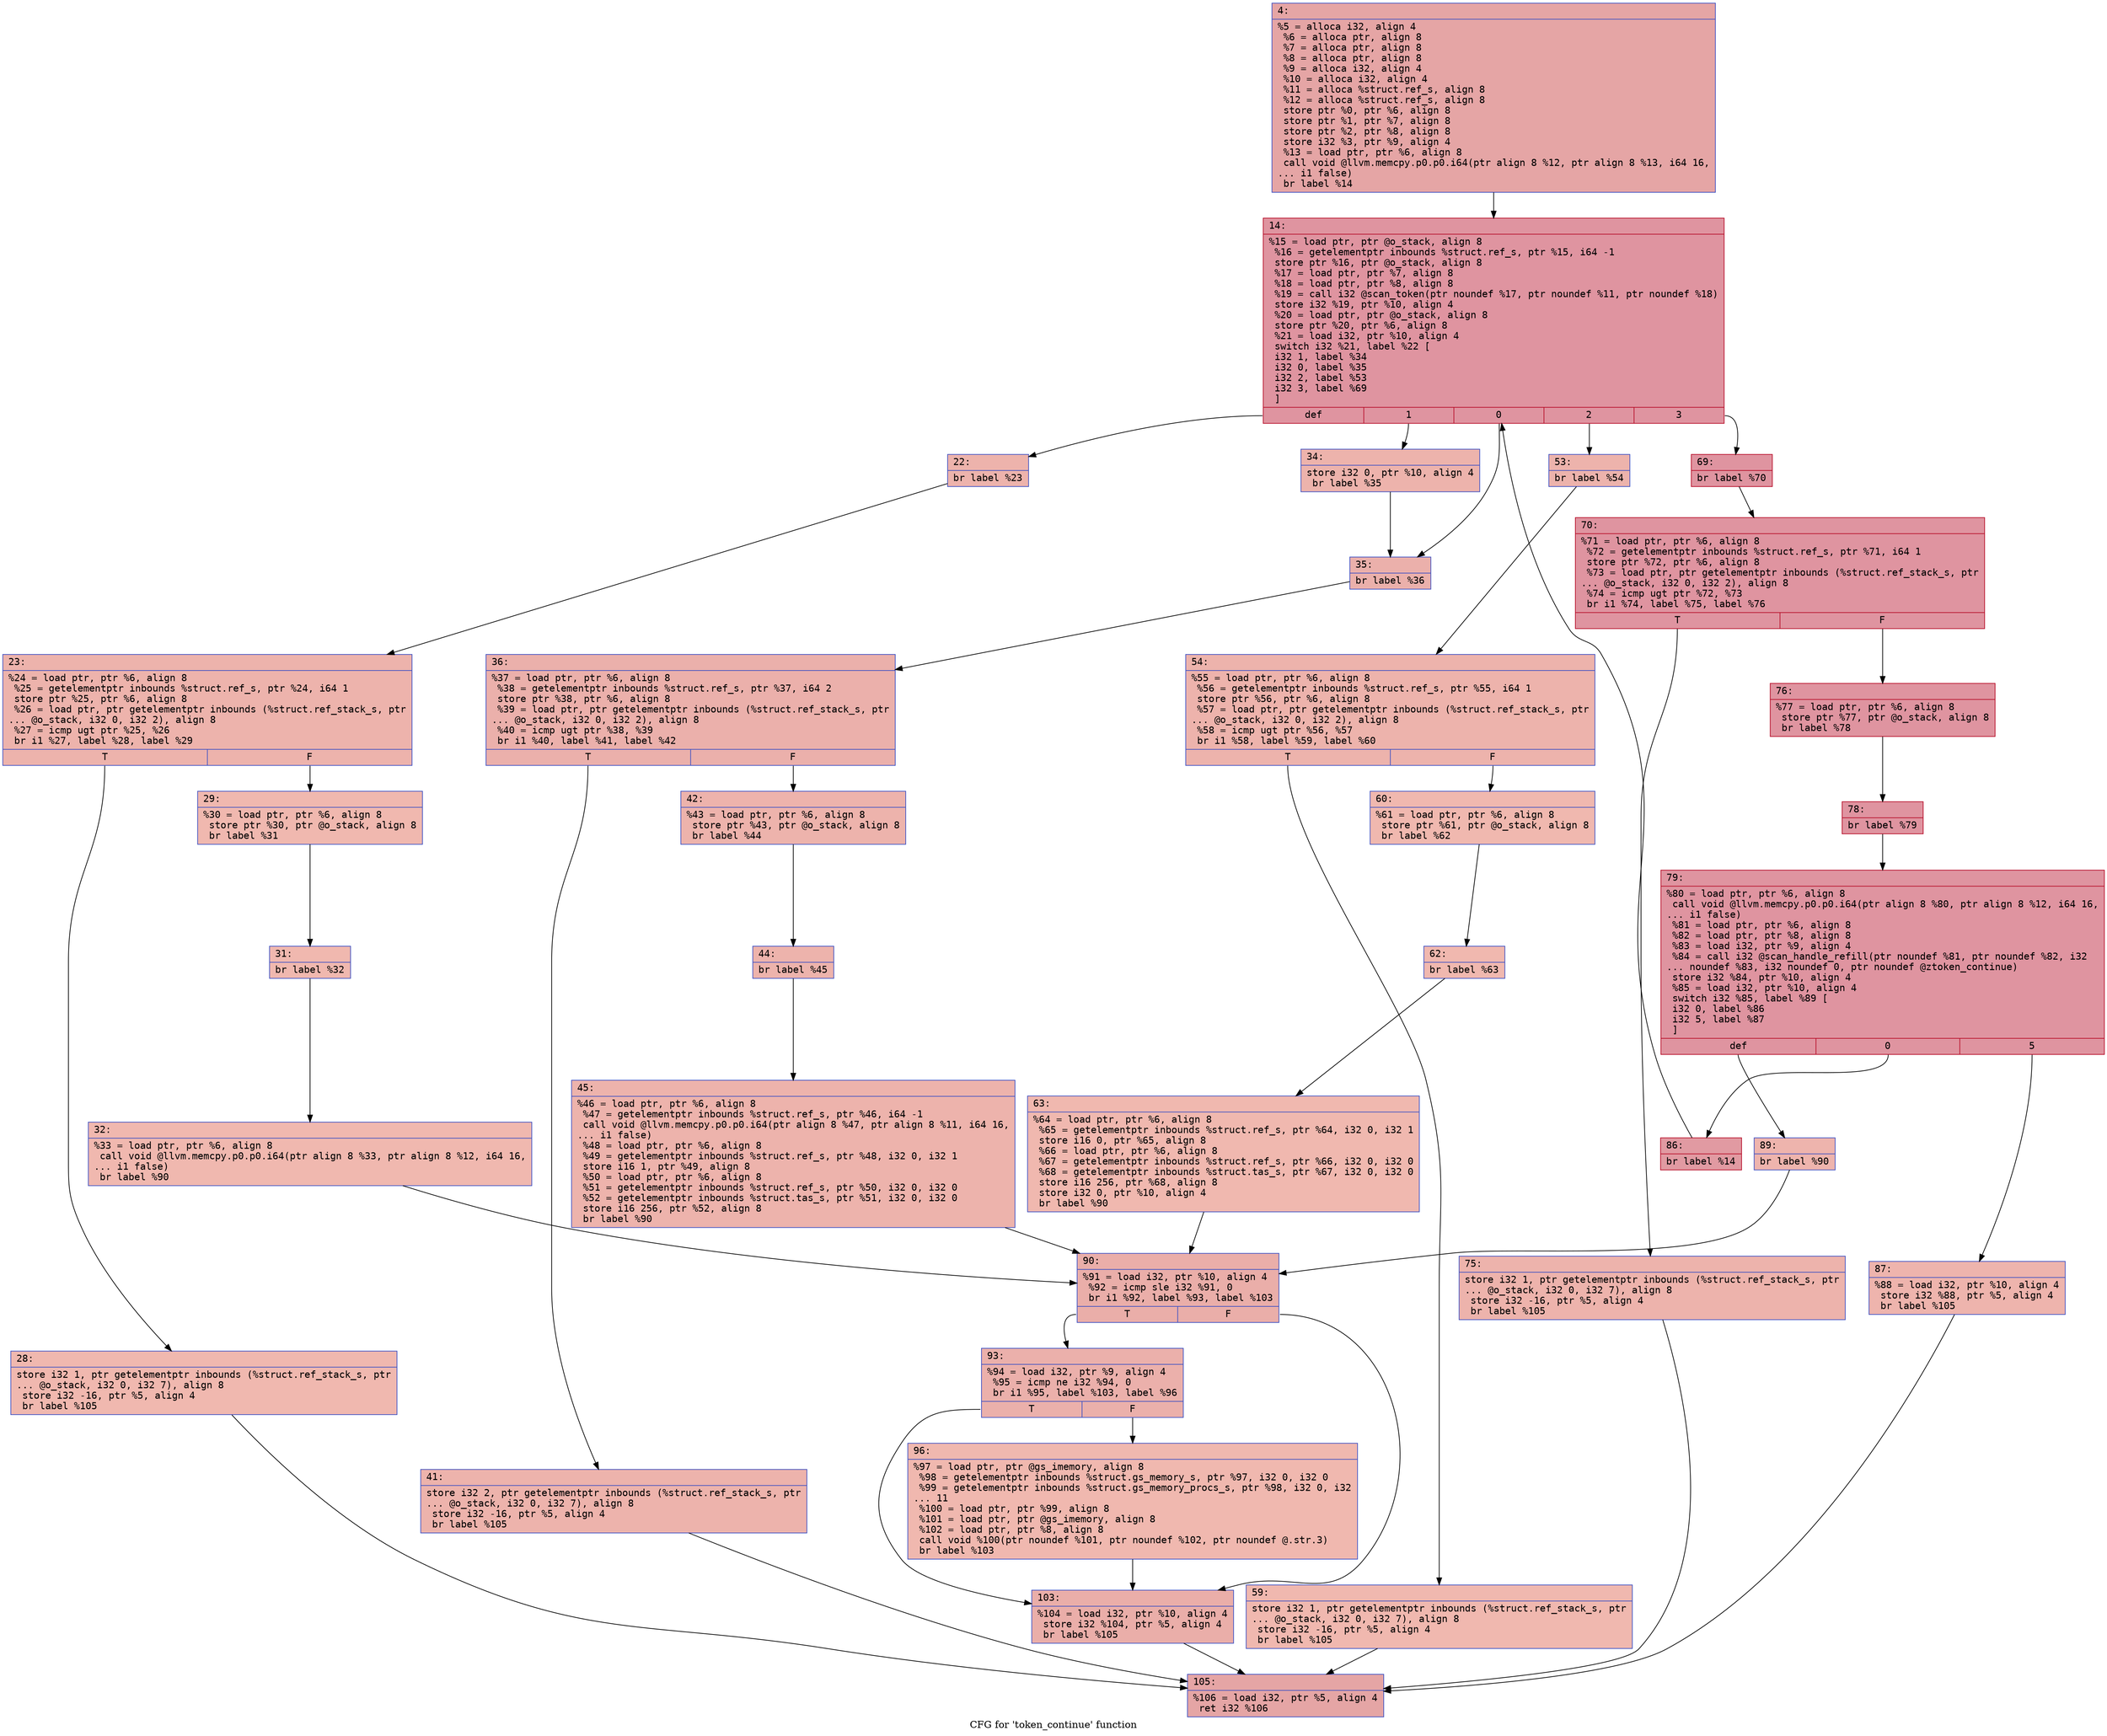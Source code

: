 digraph "CFG for 'token_continue' function" {
	label="CFG for 'token_continue' function";

	Node0x600001b25a90 [shape=record,color="#3d50c3ff", style=filled, fillcolor="#c5333470" fontname="Courier",label="{4:\l|  %5 = alloca i32, align 4\l  %6 = alloca ptr, align 8\l  %7 = alloca ptr, align 8\l  %8 = alloca ptr, align 8\l  %9 = alloca i32, align 4\l  %10 = alloca i32, align 4\l  %11 = alloca %struct.ref_s, align 8\l  %12 = alloca %struct.ref_s, align 8\l  store ptr %0, ptr %6, align 8\l  store ptr %1, ptr %7, align 8\l  store ptr %2, ptr %8, align 8\l  store i32 %3, ptr %9, align 4\l  %13 = load ptr, ptr %6, align 8\l  call void @llvm.memcpy.p0.p0.i64(ptr align 8 %12, ptr align 8 %13, i64 16,\l... i1 false)\l  br label %14\l}"];
	Node0x600001b25a90 -> Node0x600001b25ae0[tooltip="4 -> 14\nProbability 100.00%" ];
	Node0x600001b25ae0 [shape=record,color="#b70d28ff", style=filled, fillcolor="#b70d2870" fontname="Courier",label="{14:\l|  %15 = load ptr, ptr @o_stack, align 8\l  %16 = getelementptr inbounds %struct.ref_s, ptr %15, i64 -1\l  store ptr %16, ptr @o_stack, align 8\l  %17 = load ptr, ptr %7, align 8\l  %18 = load ptr, ptr %8, align 8\l  %19 = call i32 @scan_token(ptr noundef %17, ptr noundef %11, ptr noundef %18)\l  store i32 %19, ptr %10, align 4\l  %20 = load ptr, ptr @o_stack, align 8\l  store ptr %20, ptr %6, align 8\l  %21 = load i32, ptr %10, align 4\l  switch i32 %21, label %22 [\l    i32 1, label %34\l    i32 0, label %35\l    i32 2, label %53\l    i32 3, label %69\l  ]\l|{<s0>def|<s1>1|<s2>0|<s3>2|<s4>3}}"];
	Node0x600001b25ae0:s0 -> Node0x600001b25b30[tooltip="14 -> 22\nProbability 2.86%" ];
	Node0x600001b25ae0:s1 -> Node0x600001b25d10[tooltip="14 -> 34\nProbability 2.86%" ];
	Node0x600001b25ae0:s2 -> Node0x600001b25d60[tooltip="14 -> 35\nProbability 2.86%" ];
	Node0x600001b25ae0:s3 -> Node0x600001b25f40[tooltip="14 -> 53\nProbability 2.86%" ];
	Node0x600001b25ae0:s4 -> Node0x600001b26120[tooltip="14 -> 69\nProbability 88.57%" ];
	Node0x600001b25b30 [shape=record,color="#3d50c3ff", style=filled, fillcolor="#d6524470" fontname="Courier",label="{22:\l|  br label %23\l}"];
	Node0x600001b25b30 -> Node0x600001b25b80[tooltip="22 -> 23\nProbability 100.00%" ];
	Node0x600001b25b80 [shape=record,color="#3d50c3ff", style=filled, fillcolor="#d6524470" fontname="Courier",label="{23:\l|  %24 = load ptr, ptr %6, align 8\l  %25 = getelementptr inbounds %struct.ref_s, ptr %24, i64 1\l  store ptr %25, ptr %6, align 8\l  %26 = load ptr, ptr getelementptr inbounds (%struct.ref_stack_s, ptr\l... @o_stack, i32 0, i32 2), align 8\l  %27 = icmp ugt ptr %25, %26\l  br i1 %27, label %28, label %29\l|{<s0>T|<s1>F}}"];
	Node0x600001b25b80:s0 -> Node0x600001b25bd0[tooltip="23 -> 28\nProbability 50.00%" ];
	Node0x600001b25b80:s1 -> Node0x600001b25c20[tooltip="23 -> 29\nProbability 50.00%" ];
	Node0x600001b25bd0 [shape=record,color="#3d50c3ff", style=filled, fillcolor="#dc5d4a70" fontname="Courier",label="{28:\l|  store i32 1, ptr getelementptr inbounds (%struct.ref_stack_s, ptr\l... @o_stack, i32 0, i32 7), align 8\l  store i32 -16, ptr %5, align 4\l  br label %105\l}"];
	Node0x600001b25bd0 -> Node0x600001b26530[tooltip="28 -> 105\nProbability 100.00%" ];
	Node0x600001b25c20 [shape=record,color="#3d50c3ff", style=filled, fillcolor="#dc5d4a70" fontname="Courier",label="{29:\l|  %30 = load ptr, ptr %6, align 8\l  store ptr %30, ptr @o_stack, align 8\l  br label %31\l}"];
	Node0x600001b25c20 -> Node0x600001b25c70[tooltip="29 -> 31\nProbability 100.00%" ];
	Node0x600001b25c70 [shape=record,color="#3d50c3ff", style=filled, fillcolor="#dc5d4a70" fontname="Courier",label="{31:\l|  br label %32\l}"];
	Node0x600001b25c70 -> Node0x600001b25cc0[tooltip="31 -> 32\nProbability 100.00%" ];
	Node0x600001b25cc0 [shape=record,color="#3d50c3ff", style=filled, fillcolor="#dc5d4a70" fontname="Courier",label="{32:\l|  %33 = load ptr, ptr %6, align 8\l  call void @llvm.memcpy.p0.p0.i64(ptr align 8 %33, ptr align 8 %12, i64 16,\l... i1 false)\l  br label %90\l}"];
	Node0x600001b25cc0 -> Node0x600001b263f0[tooltip="32 -> 90\nProbability 100.00%" ];
	Node0x600001b25d10 [shape=record,color="#3d50c3ff", style=filled, fillcolor="#d6524470" fontname="Courier",label="{34:\l|  store i32 0, ptr %10, align 4\l  br label %35\l}"];
	Node0x600001b25d10 -> Node0x600001b25d60[tooltip="34 -> 35\nProbability 100.00%" ];
	Node0x600001b25d60 [shape=record,color="#3d50c3ff", style=filled, fillcolor="#d24b4070" fontname="Courier",label="{35:\l|  br label %36\l}"];
	Node0x600001b25d60 -> Node0x600001b25db0[tooltip="35 -> 36\nProbability 100.00%" ];
	Node0x600001b25db0 [shape=record,color="#3d50c3ff", style=filled, fillcolor="#d24b4070" fontname="Courier",label="{36:\l|  %37 = load ptr, ptr %6, align 8\l  %38 = getelementptr inbounds %struct.ref_s, ptr %37, i64 2\l  store ptr %38, ptr %6, align 8\l  %39 = load ptr, ptr getelementptr inbounds (%struct.ref_stack_s, ptr\l... @o_stack, i32 0, i32 2), align 8\l  %40 = icmp ugt ptr %38, %39\l  br i1 %40, label %41, label %42\l|{<s0>T|<s1>F}}"];
	Node0x600001b25db0:s0 -> Node0x600001b25e00[tooltip="36 -> 41\nProbability 50.00%" ];
	Node0x600001b25db0:s1 -> Node0x600001b25e50[tooltip="36 -> 42\nProbability 50.00%" ];
	Node0x600001b25e00 [shape=record,color="#3d50c3ff", style=filled, fillcolor="#d6524470" fontname="Courier",label="{41:\l|  store i32 2, ptr getelementptr inbounds (%struct.ref_stack_s, ptr\l... @o_stack, i32 0, i32 7), align 8\l  store i32 -16, ptr %5, align 4\l  br label %105\l}"];
	Node0x600001b25e00 -> Node0x600001b26530[tooltip="41 -> 105\nProbability 100.00%" ];
	Node0x600001b25e50 [shape=record,color="#3d50c3ff", style=filled, fillcolor="#d6524470" fontname="Courier",label="{42:\l|  %43 = load ptr, ptr %6, align 8\l  store ptr %43, ptr @o_stack, align 8\l  br label %44\l}"];
	Node0x600001b25e50 -> Node0x600001b25ea0[tooltip="42 -> 44\nProbability 100.00%" ];
	Node0x600001b25ea0 [shape=record,color="#3d50c3ff", style=filled, fillcolor="#d6524470" fontname="Courier",label="{44:\l|  br label %45\l}"];
	Node0x600001b25ea0 -> Node0x600001b25ef0[tooltip="44 -> 45\nProbability 100.00%" ];
	Node0x600001b25ef0 [shape=record,color="#3d50c3ff", style=filled, fillcolor="#d6524470" fontname="Courier",label="{45:\l|  %46 = load ptr, ptr %6, align 8\l  %47 = getelementptr inbounds %struct.ref_s, ptr %46, i64 -1\l  call void @llvm.memcpy.p0.p0.i64(ptr align 8 %47, ptr align 8 %11, i64 16,\l... i1 false)\l  %48 = load ptr, ptr %6, align 8\l  %49 = getelementptr inbounds %struct.ref_s, ptr %48, i32 0, i32 1\l  store i16 1, ptr %49, align 8\l  %50 = load ptr, ptr %6, align 8\l  %51 = getelementptr inbounds %struct.ref_s, ptr %50, i32 0, i32 0\l  %52 = getelementptr inbounds %struct.tas_s, ptr %51, i32 0, i32 0\l  store i16 256, ptr %52, align 8\l  br label %90\l}"];
	Node0x600001b25ef0 -> Node0x600001b263f0[tooltip="45 -> 90\nProbability 100.00%" ];
	Node0x600001b25f40 [shape=record,color="#3d50c3ff", style=filled, fillcolor="#d6524470" fontname="Courier",label="{53:\l|  br label %54\l}"];
	Node0x600001b25f40 -> Node0x600001b25f90[tooltip="53 -> 54\nProbability 100.00%" ];
	Node0x600001b25f90 [shape=record,color="#3d50c3ff", style=filled, fillcolor="#d6524470" fontname="Courier",label="{54:\l|  %55 = load ptr, ptr %6, align 8\l  %56 = getelementptr inbounds %struct.ref_s, ptr %55, i64 1\l  store ptr %56, ptr %6, align 8\l  %57 = load ptr, ptr getelementptr inbounds (%struct.ref_stack_s, ptr\l... @o_stack, i32 0, i32 2), align 8\l  %58 = icmp ugt ptr %56, %57\l  br i1 %58, label %59, label %60\l|{<s0>T|<s1>F}}"];
	Node0x600001b25f90:s0 -> Node0x600001b25fe0[tooltip="54 -> 59\nProbability 50.00%" ];
	Node0x600001b25f90:s1 -> Node0x600001b26030[tooltip="54 -> 60\nProbability 50.00%" ];
	Node0x600001b25fe0 [shape=record,color="#3d50c3ff", style=filled, fillcolor="#dc5d4a70" fontname="Courier",label="{59:\l|  store i32 1, ptr getelementptr inbounds (%struct.ref_stack_s, ptr\l... @o_stack, i32 0, i32 7), align 8\l  store i32 -16, ptr %5, align 4\l  br label %105\l}"];
	Node0x600001b25fe0 -> Node0x600001b26530[tooltip="59 -> 105\nProbability 100.00%" ];
	Node0x600001b26030 [shape=record,color="#3d50c3ff", style=filled, fillcolor="#dc5d4a70" fontname="Courier",label="{60:\l|  %61 = load ptr, ptr %6, align 8\l  store ptr %61, ptr @o_stack, align 8\l  br label %62\l}"];
	Node0x600001b26030 -> Node0x600001b26080[tooltip="60 -> 62\nProbability 100.00%" ];
	Node0x600001b26080 [shape=record,color="#3d50c3ff", style=filled, fillcolor="#dc5d4a70" fontname="Courier",label="{62:\l|  br label %63\l}"];
	Node0x600001b26080 -> Node0x600001b260d0[tooltip="62 -> 63\nProbability 100.00%" ];
	Node0x600001b260d0 [shape=record,color="#3d50c3ff", style=filled, fillcolor="#dc5d4a70" fontname="Courier",label="{63:\l|  %64 = load ptr, ptr %6, align 8\l  %65 = getelementptr inbounds %struct.ref_s, ptr %64, i32 0, i32 1\l  store i16 0, ptr %65, align 8\l  %66 = load ptr, ptr %6, align 8\l  %67 = getelementptr inbounds %struct.ref_s, ptr %66, i32 0, i32 0\l  %68 = getelementptr inbounds %struct.tas_s, ptr %67, i32 0, i32 0\l  store i16 256, ptr %68, align 8\l  store i32 0, ptr %10, align 4\l  br label %90\l}"];
	Node0x600001b260d0 -> Node0x600001b263f0[tooltip="63 -> 90\nProbability 100.00%" ];
	Node0x600001b26120 [shape=record,color="#b70d28ff", style=filled, fillcolor="#b70d2870" fontname="Courier",label="{69:\l|  br label %70\l}"];
	Node0x600001b26120 -> Node0x600001b26170[tooltip="69 -> 70\nProbability 100.00%" ];
	Node0x600001b26170 [shape=record,color="#b70d28ff", style=filled, fillcolor="#b70d2870" fontname="Courier",label="{70:\l|  %71 = load ptr, ptr %6, align 8\l  %72 = getelementptr inbounds %struct.ref_s, ptr %71, i64 1\l  store ptr %72, ptr %6, align 8\l  %73 = load ptr, ptr getelementptr inbounds (%struct.ref_stack_s, ptr\l... @o_stack, i32 0, i32 2), align 8\l  %74 = icmp ugt ptr %72, %73\l  br i1 %74, label %75, label %76\l|{<s0>T|<s1>F}}"];
	Node0x600001b26170:s0 -> Node0x600001b261c0[tooltip="70 -> 75\nProbability 3.12%" ];
	Node0x600001b26170:s1 -> Node0x600001b26210[tooltip="70 -> 76\nProbability 96.88%" ];
	Node0x600001b261c0 [shape=record,color="#3d50c3ff", style=filled, fillcolor="#d6524470" fontname="Courier",label="{75:\l|  store i32 1, ptr getelementptr inbounds (%struct.ref_stack_s, ptr\l... @o_stack, i32 0, i32 7), align 8\l  store i32 -16, ptr %5, align 4\l  br label %105\l}"];
	Node0x600001b261c0 -> Node0x600001b26530[tooltip="75 -> 105\nProbability 100.00%" ];
	Node0x600001b26210 [shape=record,color="#b70d28ff", style=filled, fillcolor="#b70d2870" fontname="Courier",label="{76:\l|  %77 = load ptr, ptr %6, align 8\l  store ptr %77, ptr @o_stack, align 8\l  br label %78\l}"];
	Node0x600001b26210 -> Node0x600001b26260[tooltip="76 -> 78\nProbability 100.00%" ];
	Node0x600001b26260 [shape=record,color="#b70d28ff", style=filled, fillcolor="#b70d2870" fontname="Courier",label="{78:\l|  br label %79\l}"];
	Node0x600001b26260 -> Node0x600001b262b0[tooltip="78 -> 79\nProbability 100.00%" ];
	Node0x600001b262b0 [shape=record,color="#b70d28ff", style=filled, fillcolor="#b70d2870" fontname="Courier",label="{79:\l|  %80 = load ptr, ptr %6, align 8\l  call void @llvm.memcpy.p0.p0.i64(ptr align 8 %80, ptr align 8 %12, i64 16,\l... i1 false)\l  %81 = load ptr, ptr %6, align 8\l  %82 = load ptr, ptr %8, align 8\l  %83 = load i32, ptr %9, align 4\l  %84 = call i32 @scan_handle_refill(ptr noundef %81, ptr noundef %82, i32\l... noundef %83, i32 noundef 0, ptr noundef @ztoken_continue)\l  store i32 %84, ptr %10, align 4\l  %85 = load i32, ptr %10, align 4\l  switch i32 %85, label %89 [\l    i32 0, label %86\l    i32 5, label %87\l  ]\l|{<s0>def|<s1>0|<s2>5}}"];
	Node0x600001b262b0:s0 -> Node0x600001b263a0[tooltip="79 -> 89\nProbability 3.03%" ];
	Node0x600001b262b0:s1 -> Node0x600001b26300[tooltip="79 -> 86\nProbability 93.94%" ];
	Node0x600001b262b0:s2 -> Node0x600001b26350[tooltip="79 -> 87\nProbability 3.03%" ];
	Node0x600001b26300 [shape=record,color="#b70d28ff", style=filled, fillcolor="#bb1b2c70" fontname="Courier",label="{86:\l|  br label %14\l}"];
	Node0x600001b26300 -> Node0x600001b25ae0[tooltip="86 -> 14\nProbability 100.00%" ];
	Node0x600001b26350 [shape=record,color="#3d50c3ff", style=filled, fillcolor="#d8564670" fontname="Courier",label="{87:\l|  %88 = load i32, ptr %10, align 4\l  store i32 %88, ptr %5, align 4\l  br label %105\l}"];
	Node0x600001b26350 -> Node0x600001b26530[tooltip="87 -> 105\nProbability 100.00%" ];
	Node0x600001b263a0 [shape=record,color="#3d50c3ff", style=filled, fillcolor="#d8564670" fontname="Courier",label="{89:\l|  br label %90\l}"];
	Node0x600001b263a0 -> Node0x600001b263f0[tooltip="89 -> 90\nProbability 100.00%" ];
	Node0x600001b263f0 [shape=record,color="#3d50c3ff", style=filled, fillcolor="#d0473d70" fontname="Courier",label="{90:\l|  %91 = load i32, ptr %10, align 4\l  %92 = icmp sle i32 %91, 0\l  br i1 %92, label %93, label %103\l|{<s0>T|<s1>F}}"];
	Node0x600001b263f0:s0 -> Node0x600001b26440[tooltip="90 -> 93\nProbability 50.00%" ];
	Node0x600001b263f0:s1 -> Node0x600001b264e0[tooltip="90 -> 103\nProbability 50.00%" ];
	Node0x600001b26440 [shape=record,color="#3d50c3ff", style=filled, fillcolor="#d24b4070" fontname="Courier",label="{93:\l|  %94 = load i32, ptr %9, align 4\l  %95 = icmp ne i32 %94, 0\l  br i1 %95, label %103, label %96\l|{<s0>T|<s1>F}}"];
	Node0x600001b26440:s0 -> Node0x600001b264e0[tooltip="93 -> 103\nProbability 62.50%" ];
	Node0x600001b26440:s1 -> Node0x600001b26490[tooltip="93 -> 96\nProbability 37.50%" ];
	Node0x600001b26490 [shape=record,color="#3d50c3ff", style=filled, fillcolor="#dc5d4a70" fontname="Courier",label="{96:\l|  %97 = load ptr, ptr @gs_imemory, align 8\l  %98 = getelementptr inbounds %struct.gs_memory_s, ptr %97, i32 0, i32 0\l  %99 = getelementptr inbounds %struct.gs_memory_procs_s, ptr %98, i32 0, i32\l... 11\l  %100 = load ptr, ptr %99, align 8\l  %101 = load ptr, ptr @gs_imemory, align 8\l  %102 = load ptr, ptr %8, align 8\l  call void %100(ptr noundef %101, ptr noundef %102, ptr noundef @.str.3)\l  br label %103\l}"];
	Node0x600001b26490 -> Node0x600001b264e0[tooltip="96 -> 103\nProbability 100.00%" ];
	Node0x600001b264e0 [shape=record,color="#3d50c3ff", style=filled, fillcolor="#d0473d70" fontname="Courier",label="{103:\l|  %104 = load i32, ptr %10, align 4\l  store i32 %104, ptr %5, align 4\l  br label %105\l}"];
	Node0x600001b264e0 -> Node0x600001b26530[tooltip="103 -> 105\nProbability 100.00%" ];
	Node0x600001b26530 [shape=record,color="#3d50c3ff", style=filled, fillcolor="#c5333470" fontname="Courier",label="{105:\l|  %106 = load i32, ptr %5, align 4\l  ret i32 %106\l}"];
}

